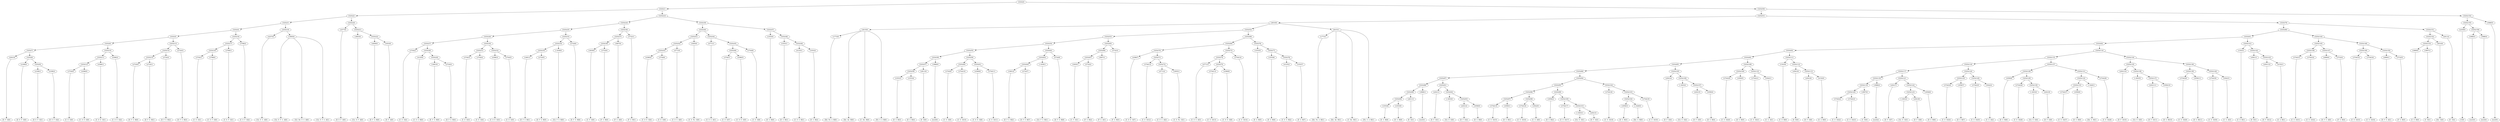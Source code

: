 digraph sample{
"L2041(0)"->"[D  F  G](0)"
"L2186(0)"->"[D  E  F  G](0)"
"L2186(1)"->"[D  E  F  G](1)"
"L2186(2)"->"[D  E  F  G](2)"
"L5252(9)"->"L2186(1)"
"L5252(9)"->"L2186(2)"
"L5252(8)"->"L2186(0)"
"L5252(8)"->"L5252(9)"
"L5252(7)"->"L2041(0)"
"L5252(7)"->"L5252(8)"
"L3744(0)"->"[C  E  G](0)"
"L4386(0)"->"[C  D  E  G](0)"
"L5252(12)"->"L3744(0)"
"L5252(12)"->"L4386(0)"
"L4386(1)"->"[C  D  E  G](1)"
"L5252(11)"->"L5252(12)"
"L5252(11)"->"L4386(1)"
"L4386(2)"->"[C  D  E  G](2)"
"L5252(10)"->"L5252(11)"
"L5252(10)"->"L4386(2)"
"L5252(6)"->"L5252(7)"
"L5252(6)"->"L5252(10)"
"L2724(0)"->"[D  F  G  B](0)"
"L2724(1)"->"[D  F  G  B](1)"
"L5252(15)"->"L2724(0)"
"L5252(15)"->"L2724(1)"
"L2724(2)"->"[D  F  G  B](2)"
"L5252(14)"->"L5252(15)"
"L5252(14)"->"L2724(2)"
"L2724(3)"->"[D  F  G  B](3)"
"L5252(13)"->"L5252(14)"
"L5252(13)"->"L2724(3)"
"L5252(5)"->"L5252(6)"
"L5252(5)"->"L5252(13)"
"L3744(1)"->"[C  E  G](1)"
"L3788(0)"->"[C  E  F  G](0)"
"L5252(18)"->"L3744(1)"
"L5252(18)"->"L3788(0)"
"L3788(1)"->"[C  E  F  G](1)"
"L5252(17)"->"L5252(18)"
"L5252(17)"->"L3788(1)"
"L3788(2)"->"[C  E  F  G](2)"
"L5252(16)"->"L5252(17)"
"L5252(16)"->"L3788(2)"
"L5252(4)"->"L5252(5)"
"L5252(4)"->"L5252(16)"
"L4257(0)"->"[Cis  E  G  A](0)"
"L1965(0)"->"[Cis  E  F  G  A](0)"
"L1965(0)"->"[Cis  Dis  E  G  A](0)"
"L1965(0)"->"[Cis  E  F  G  A](1)"
"L5252(19)"->"L4257(0)"
"L5252(19)"->"L1965(0)"
"L5252(3)"->"L5252(4)"
"L5252(3)"->"L5252(19)"
"L2577(0)"->"[D  E  F  A](0)"
"L3863(0)"->"[Cis  D  F  A](0)"
"L4009(0)"->"[D  F  A  B](0)"
"L3453(0)"->"[D  F  A](0)"
"L5252(22)"->"L4009(0)"
"L5252(22)"->"L3453(0)"
"L5252(21)"->"L3863(0)"
"L5252(21)"->"L5252(22)"
"L5252(20)"->"L2577(0)"
"L5252(20)"->"L5252(21)"
"L5252(2)"->"L5252(3)"
"L5252(2)"->"L5252(20)"
"L3744(2)"->"[C  E  G](2)"
"L4125(0)"->"[C  E  G  B](0)"
"L3481(0)"->"[E  F  G  B](0)"
"L2724(4)"->"[D  F  G  B](4)"
"L5252(29)"->"L3481(0)"
"L5252(29)"->"L2724(4)"
"L5252(28)"->"L4125(0)"
"L5252(28)"->"L5252(29)"
"L5252(27)"->"L3744(2)"
"L5252(27)"->"L5252(28)"
"L3744(3)"->"[C  E  G](3)"
"L3744(4)"->"[C  E  G](4)"
"L5252(31)"->"L3744(3)"
"L5252(31)"->"L3744(4)"
"L4386(3)"->"[C  D  E  G](3)"
"L3744(5)"->"[C  E  G](5)"
"L5252(32)"->"L4386(3)"
"L5252(32)"->"L3744(5)"
"L5252(30)"->"L5252(31)"
"L5252(30)"->"L5252(32)"
"L5252(26)"->"L5252(27)"
"L5252(26)"->"L5252(30)"
"L3481(1)"->"[E  F  G  B](1)"
"L2724(5)"->"[D  F  G  B](5)"
"L5252(35)"->"L3481(1)"
"L5252(35)"->"L2724(5)"
"L-1639(0)"->"[Cis  F  G  B](0)"
"L5252(34)"->"L5252(35)"
"L5252(34)"->"L-1639(0)"
"L2724(6)"->"[D  F  G  B](6)"
"L5252(33)"->"L5252(34)"
"L5252(33)"->"L2724(6)"
"L5252(25)"->"L5252(26)"
"L5252(25)"->"L5252(33)"
"L3630(0)"->"[C  F  G](0)"
"L3732(0)"->"[F  G  B](0)"
"L5252(38)"->"L3630(0)"
"L5252(38)"->"L3732(0)"
"L3807(0)"->"[F  G  A](0)"
"L5252(37)"->"L5252(38)"
"L5252(37)"->"L3807(0)"
"L3732(1)"->"[F  G  B](1)"
"L5252(36)"->"L5252(37)"
"L5252(36)"->"L3732(1)"
"L5252(24)"->"L5252(25)"
"L5252(24)"->"L5252(36)"
"L4386(4)"->"[C  D  E  G](4)"
"L3744(6)"->"[C  E  G](6)"
"L5252(43)"->"L4386(4)"
"L5252(43)"->"L3744(6)"
"L4771(0)"->"[C  E  G  A](0)"
"L5252(42)"->"L5252(43)"
"L5252(42)"->"L4771(0)"
"L3005(0)"->"[C  E  Fis  G](0)"
"L5252(41)"->"L5252(42)"
"L5252(41)"->"L3005(0)"
"L4771(1)"->"[C  E  G  A](1)"
"L3744(7)"->"[C  E  G](7)"
"L4386(5)"->"[C  D  E  G](5)"
"L5252(46)"->"L3744(7)"
"L5252(46)"->"L4386(5)"
"L3744(8)"->"[C  E  G](8)"
"L5252(45)"->"L5252(46)"
"L5252(45)"->"L3744(8)"
"L5252(44)"->"L4771(1)"
"L5252(44)"->"L5252(45)"
"L5252(40)"->"L5252(41)"
"L5252(40)"->"L5252(44)"
"L3353(0)"->"[E  G  B](0)"
"L3353(1)"->"[E  G  B](1)"
"L4125(1)"->"[C  E  G  B](1)"
"L3353(2)"->"[E  G  B](2)"
"L5252(49)"->"L4125(1)"
"L5252(49)"->"L3353(2)"
"L5252(48)"->"L3353(1)"
"L5252(48)"->"L5252(49)"
"L5252(47)"->"L3353(0)"
"L5252(47)"->"L5252(48)"
"L5252(39)"->"L5252(40)"
"L5252(39)"->"L5252(47)"
"L5252(23)"->"L5252(24)"
"L5252(23)"->"L5252(39)"
"L5252(1)"->"L5252(2)"
"L5252(1)"->"L5252(23)"
"L1773(0)"->"[Dis  Fis  A  B](0)"
"L4015(0)"->"[Dis  Ais  B](0)"
"L4015(0)"->"[C  Dis  B](0)"
"L4015(0)"->"L1773(0)"
"L4015(0)"->"[Fis  G  A  B](0)"
"L3353(3)"->"[E  G  B](3)"
"L3353(4)"->"[E  G  B](4)"
"L5252(58)"->"L3353(3)"
"L5252(58)"->"L3353(4)"
"L2811(0)"->"[E  G](0)"
"L5252(57)"->"L5252(58)"
"L5252(57)"->"L2811(0)"
"L3988(0)"->"[rest](0)"
"L5252(56)"->"L5252(57)"
"L5252(56)"->"L3988(0)"
"L3744(9)"->"[C  E  G](9)"
"L3744(10)"->"[C  E  G](10)"
"L5252(60)"->"L3744(9)"
"L5252(60)"->"L3744(10)"
"L4386(6)"->"[C  D  E  G](6)"
"L3744(11)"->"[C  E  G](11)"
"L5252(61)"->"L4386(6)"
"L5252(61)"->"L3744(11)"
"L5252(59)"->"L5252(60)"
"L5252(59)"->"L5252(61)"
"L5252(55)"->"L5252(56)"
"L5252(55)"->"L5252(59)"
"L3481(2)"->"[E  F  G  B](2)"
"L2724(7)"->"[D  F  G  B](7)"
"L5252(64)"->"L3481(2)"
"L5252(64)"->"L2724(7)"
"L-1639(1)"->"[Cis  F  G  B](1)"
"L5252(63)"->"L5252(64)"
"L5252(63)"->"L-1639(1)"
"L2724(8)"->"[D  F  G  B](8)"
"L5252(62)"->"L5252(63)"
"L5252(62)"->"L2724(8)"
"L5252(54)"->"L5252(55)"
"L5252(54)"->"L5252(62)"
"L3630(1)"->"[C  F  G](1)"
"L3732(2)"->"[F  G  B](2)"
"L5252(67)"->"L3630(1)"
"L5252(67)"->"L3732(2)"
"L3807(1)"->"[F  G  A](1)"
"L5252(66)"->"L5252(67)"
"L5252(66)"->"L3807(1)"
"L3732(3)"->"[F  G  B](3)"
"L5252(65)"->"L5252(66)"
"L5252(65)"->"L3732(3)"
"L5252(53)"->"L5252(54)"
"L5252(53)"->"L5252(65)"
"L4386(7)"->"[C  D  E  G](7)"
"L3744(12)"->"[C  E  G](12)"
"L4771(2)"->"[C  E  G  A](2)"
"L3005(1)"->"[C  E  Fis  G](1)"
"L5252(72)"->"L4771(2)"
"L5252(72)"->"L3005(1)"
"L5252(71)"->"L3744(12)"
"L5252(71)"->"L5252(72)"
"L5252(70)"->"L4386(7)"
"L5252(70)"->"L5252(71)"
"L4771(3)"->"[C  E  G  A](3)"
"L3744(13)"->"[C  E  G](13)"
"L4386(8)"->"[C  D  E  G](8)"
"L5252(75)"->"L3744(13)"
"L5252(75)"->"L4386(8)"
"L5252(74)"->"L4771(3)"
"L5252(74)"->"L5252(75)"
"L3744(14)"->"[C  E  G](14)"
"L5252(73)"->"L5252(74)"
"L5252(73)"->"L3744(14)"
"L5252(69)"->"L5252(70)"
"L5252(69)"->"L5252(73)"
"L3353(5)"->"[E  G  B](5)"
"L3353(6)"->"[E  G  B](6)"
"L4125(2)"->"[C  E  G  B](2)"
"L3353(7)"->"[E  G  B](7)"
"L5252(78)"->"L4125(2)"
"L5252(78)"->"L3353(7)"
"L5252(77)"->"L3353(6)"
"L5252(77)"->"L5252(78)"
"L5252(76)"->"L3353(5)"
"L5252(76)"->"L5252(77)"
"L5252(68)"->"L5252(69)"
"L5252(68)"->"L5252(76)"
"L5252(52)"->"L5252(53)"
"L5252(52)"->"L5252(68)"
"L1773(1)"->"[Dis  Fis  A  B](1)"
"L4015(1)"->"[Dis  Ais  B](1)"
"L4015(1)"->"[C  Dis  B](1)"
"L4015(1)"->"L1773(1)"
"L4015(1)"->"[Fis  G  A  B](1)"
"L4910(0)"->"L4015(0)"
"L4910(0)"->"L5252(52)"
"L4910(0)"->"L4015(1)"
"L3353(8)"->"[E  G  B](8)"
"L3353(9)"->"[E  G  B](9)"
"L5252(90)"->"L3353(8)"
"L5252(90)"->"L3353(9)"
"L2811(1)"->"[E  G](1)"
"L5252(89)"->"L5252(90)"
"L5252(89)"->"L2811(1)"
"L3988(1)"->"[rest](1)"
"L5252(88)"->"L5252(89)"
"L5252(88)"->"L3988(1)"
"L2041(1)"->"[D  F  G](1)"
"L-1603(0)"->"[Cis  E  G](0)"
"L2041(2)"->"[D  F  G](2)"
"L3056(0)"->"[D  G  B](0)"
"L5252(93)"->"L2041(2)"
"L5252(93)"->"L3056(0)"
"L5252(92)"->"L-1603(0)"
"L5252(92)"->"L5252(93)"
"L5252(91)"->"L2041(1)"
"L5252(91)"->"L5252(92)"
"L5252(87)"->"L5252(88)"
"L5252(87)"->"L5252(91)"
"L3744(15)"->"[C  E  G](15)"
"L3056(1)"->"[D  G  B](1)"
"L5252(97)"->"L3744(15)"
"L5252(97)"->"L3056(1)"
"L3744(16)"->"[C  E  G](16)"
"L3042(0)"->"[C  G  A](0)"
"L5252(98)"->"L3744(16)"
"L5252(98)"->"L3042(0)"
"L5252(96)"->"L5252(97)"
"L5252(96)"->"L5252(98)"
"L3056(2)"->"[D  G  B](2)"
"L3744(17)"->"[C  E  G](17)"
"L-1603(1)"->"[Cis  E  G](1)"
"L2041(3)"->"[D  F  G](3)"
"L5252(101)"->"L-1603(1)"
"L5252(101)"->"L2041(3)"
"L5252(100)"->"L3744(17)"
"L5252(100)"->"L5252(101)"
"L5252(99)"->"L3056(2)"
"L5252(99)"->"L5252(100)"
"L5252(95)"->"L5252(96)"
"L5252(95)"->"L5252(99)"
"L3744(18)"->"[C  E  G](18)"
"L3056(3)"->"[D  G  B](3)"
"L-1626(0)"->"[Dis  G  B](0)"
"L5252(104)"->"L3056(3)"
"L5252(104)"->"L-1626(0)"
"L3744(19)"->"[C  E  G](19)"
"L5252(103)"->"L5252(104)"
"L5252(103)"->"L3744(19)"
"L5252(102)"->"L3744(18)"
"L5252(102)"->"L5252(103)"
"L5252(94)"->"L5252(95)"
"L5252(94)"->"L5252(102)"
"L5252(86)"->"L5252(87)"
"L5252(86)"->"L5252(94)"
"L2041(4)"->"[D  F  G](4)"
"L-1603(2)"->"[Cis  E  G](2)"
"L2041(5)"->"[D  F  G](5)"
"L3056(4)"->"[D  G  B](4)"
"L5252(107)"->"L2041(5)"
"L5252(107)"->"L3056(4)"
"L5252(106)"->"L-1603(2)"
"L5252(106)"->"L5252(107)"
"L5252(105)"->"L2041(4)"
"L5252(105)"->"L5252(106)"
"L5252(85)"->"L5252(86)"
"L5252(85)"->"L5252(105)"
"L3744(20)"->"[C  E  G](20)"
"L3056(5)"->"[D  G  B](5)"
"L5252(109)"->"L3744(20)"
"L5252(109)"->"L3056(5)"
"L3744(21)"->"[C  E  G](21)"
"L3042(1)"->"[C  G  A](1)"
"L5252(110)"->"L3744(21)"
"L5252(110)"->"L3042(1)"
"L5252(108)"->"L5252(109)"
"L5252(108)"->"L5252(110)"
"L5252(84)"->"L5252(85)"
"L5252(84)"->"L5252(108)"
"L1543(0)"->"[C  D  B](0)"
"L4561(0)"->"[D  E](0)"
"L2041(6)"->"[D  F  G](6)"
"L4152(0)"->"[G  A  B](0)"
"L5252(113)"->"L2041(6)"
"L5252(113)"->"L4152(0)"
"L5252(112)"->"L4561(0)"
"L5252(112)"->"L5252(113)"
"L5252(111)"->"L1543(0)"
"L5252(111)"->"L5252(112)"
"L5252(83)"->"L5252(84)"
"L5252(83)"->"L5252(111)"
"L3744(22)"->"[C  E  G](22)"
"L3744(23)"->"[C  E  G](23)"
"L5252(120)"->"L3744(22)"
"L5252(120)"->"L3744(23)"
"L3997(0)"->"[C  E](0)"
"L5252(119)"->"L5252(120)"
"L5252(119)"->"L3997(0)"
"L3988(2)"->"[rest](2)"
"L5252(118)"->"L5252(119)"
"L5252(118)"->"L3988(2)"
"L2041(7)"->"[D  F  G](7)"
"L-1603(3)"->"[Cis  E  G](3)"
"L2041(8)"->"[D  F  G](8)"
"L5252(123)"->"L-1603(3)"
"L5252(123)"->"L2041(8)"
"L3056(6)"->"[D  G  B](6)"
"L5252(122)"->"L5252(123)"
"L5252(122)"->"L3056(6)"
"L5252(121)"->"L2041(7)"
"L5252(121)"->"L5252(122)"
"L5252(117)"->"L5252(118)"
"L5252(117)"->"L5252(121)"
"L3744(24)"->"[C  E  G](24)"
"L3056(7)"->"[D  G  B](7)"
"L5252(125)"->"L3744(24)"
"L5252(125)"->"L3056(7)"
"L3744(25)"->"[C  E  G](25)"
"L3042(2)"->"[C  G  A](2)"
"L5252(126)"->"L3744(25)"
"L5252(126)"->"L3042(2)"
"L5252(124)"->"L5252(125)"
"L5252(124)"->"L5252(126)"
"L5252(116)"->"L5252(117)"
"L5252(116)"->"L5252(124)"
"L3056(8)"->"[D  G  B](8)"
"L3744(26)"->"[C  E  G](26)"
"L-1603(4)"->"[Cis  E  G](4)"
"L2041(9)"->"[D  F  G](9)"
"L5252(130)"->"L-1603(4)"
"L5252(130)"->"L2041(9)"
"L5252(129)"->"L3744(26)"
"L5252(129)"->"L5252(130)"
"L5252(128)"->"L3056(8)"
"L5252(128)"->"L5252(129)"
"L3744(27)"->"[C  E  G](27)"
"L3056(9)"->"[D  G  B](9)"
"L5252(133)"->"L3744(27)"
"L5252(133)"->"L3056(9)"
"L-1626(1)"->"[Dis  G  B](1)"
"L5252(132)"->"L5252(133)"
"L5252(132)"->"L-1626(1)"
"L3744(28)"->"[C  E  G](28)"
"L5252(131)"->"L5252(132)"
"L5252(131)"->"L3744(28)"
"L5252(127)"->"L5252(128)"
"L5252(127)"->"L5252(131)"
"L5252(115)"->"L5252(116)"
"L5252(115)"->"L5252(127)"
"L2041(10)"->"[D  F  G](10)"
"L-1603(5)"->"[Cis  E  G](5)"
"L2041(11)"->"[D  F  G](11)"
"L3056(10)"->"[D  G  B](10)"
"L5252(137)"->"L2041(11)"
"L5252(137)"->"L3056(10)"
"L5252(136)"->"L-1603(5)"
"L5252(136)"->"L5252(137)"
"L5252(135)"->"L2041(10)"
"L5252(135)"->"L5252(136)"
"L3744(29)"->"[C  E  G](29)"
"L3056(11)"->"[D  G  B](11)"
"L5252(139)"->"L3744(29)"
"L5252(139)"->"L3056(11)"
"L3744(30)"->"[C  E  G](30)"
"L3042(3)"->"[C  G  A](3)"
"L5252(140)"->"L3744(30)"
"L5252(140)"->"L3042(3)"
"L5252(138)"->"L5252(139)"
"L5252(138)"->"L5252(140)"
"L5252(134)"->"L5252(135)"
"L5252(134)"->"L5252(138)"
"L5252(114)"->"L5252(115)"
"L5252(114)"->"L5252(134)"
"L5252(82)"->"L5252(83)"
"L5252(82)"->"L5252(114)"
"L1543(1)"->"[C  D  B](1)"
"L4561(1)"->"[D  E](1)"
"L2041(12)"->"[D  F  G](12)"
"L4152(1)"->"[G  A  B](1)"
"L5252(143)"->"L2041(12)"
"L5252(143)"->"L4152(1)"
"L5252(142)"->"L4561(1)"
"L5252(142)"->"L5252(143)"
"L5252(141)"->"L1543(1)"
"L5252(141)"->"L5252(142)"
"L5252(81)"->"L5252(82)"
"L5252(81)"->"L5252(141)"
"L3744(31)"->"[C  E  G](31)"
"L3744(32)"->"[C  E  G](32)"
"L5252(146)"->"L3744(31)"
"L5252(146)"->"L3744(32)"
"L4999(0)"->"[D  F  G  A](0)"
"L3732(4)"->"[F  G  B](4)"
"L5252(147)"->"L4999(0)"
"L5252(147)"->"L3732(4)"
"L5252(145)"->"L5252(146)"
"L5252(145)"->"L5252(147)"
"L3744(33)"->"[C  E  G](33)"
"L3744(34)"->"[C  E  G](34)"
"L5252(149)"->"L3744(33)"
"L5252(149)"->"L3744(34)"
"L4999(1)"->"[D  F  G  A](1)"
"L3732(5)"->"[F  G  B](5)"
"L5252(150)"->"L4999(1)"
"L5252(150)"->"L3732(5)"
"L5252(148)"->"L5252(149)"
"L5252(148)"->"L5252(150)"
"L5252(144)"->"L5252(145)"
"L5252(144)"->"L5252(148)"
"L5252(80)"->"L5252(81)"
"L5252(80)"->"L5252(144)"
"L3689(0)"->"[C  E  B](0)"
"L3997(1)"->"[C  E](1)"
"L5252(153)"->"L3689(0)"
"L5252(153)"->"L3997(1)"
"L4914(0)"->"[Dis  G](0)"
"L5252(152)"->"L5252(153)"
"L5252(152)"->"L4914(0)"
"L2811(2)"->"[E  G](2)"
"L5252(151)"->"L5252(152)"
"L5252(151)"->"L2811(2)"
"L5252(79)"->"L5252(80)"
"L5252(79)"->"L5252(151)"
"L5252(51)"->"L4910(0)"
"L5252(51)"->"L5252(79)"
"L2439(0)"->"[C](0)"
"L3988(3)"->"[rest](3)"
"L3988(4)"->"[rest](4)"
"L5252(156)"->"L3988(3)"
"L5252(156)"->"L3988(4)"
"L5252(155)"->"L2439(0)"
"L5252(155)"->"L5252(156)"
"L3988(5)"->"[rest](5)"
"L5252(154)"->"L5252(155)"
"L5252(154)"->"L3988(5)"
"L5252(50)"->"L5252(51)"
"L5252(50)"->"L5252(154)"
"L5252(0)"->"L5252(1)"
"L5252(0)"->"L5252(50)"
{rank = min; "L5252(0)"}
{rank = same; "L5252(1)"; "L5252(50)";}
{rank = same; "L5252(2)"; "L5252(23)"; "L5252(51)"; "L5252(154)";}
{rank = same; "L5252(3)"; "L5252(20)"; "L5252(24)"; "L5252(39)"; "L4910(0)"; "L5252(79)"; "L5252(155)"; "L3988(5)";}
{rank = same; "L5252(4)"; "L5252(19)"; "L2577(0)"; "L5252(21)"; "L5252(25)"; "L5252(36)"; "L5252(40)"; "L5252(47)"; "L4015(0)"; "L5252(52)"; "L4015(1)"; "L5252(80)"; "L5252(151)"; "L2439(0)"; "L5252(156)";}
{rank = same; "L5252(5)"; "L5252(16)"; "L4257(0)"; "L1965(0)"; "L3863(0)"; "L5252(22)"; "L5252(26)"; "L5252(33)"; "L5252(37)"; "L3732(1)"; "L5252(41)"; "L5252(44)"; "L3353(0)"; "L5252(48)"; "L1773(0)"; "L5252(53)"; "L5252(68)"; "L1773(1)"; "L5252(81)"; "L5252(144)"; "L5252(152)"; "L2811(2)"; "L3988(3)"; "L3988(4)";}
{rank = same; "L5252(6)"; "L5252(13)"; "L5252(17)"; "L3788(2)"; "L4009(0)"; "L3453(0)"; "L5252(27)"; "L5252(30)"; "L5252(34)"; "L2724(6)"; "L5252(38)"; "L3807(0)"; "L5252(42)"; "L3005(0)"; "L4771(1)"; "L5252(45)"; "L3353(1)"; "L5252(49)"; "L5252(54)"; "L5252(65)"; "L5252(69)"; "L5252(76)"; "L5252(82)"; "L5252(141)"; "L5252(145)"; "L5252(148)"; "L5252(153)"; "L4914(0)";}
{rank = same; "L5252(7)"; "L5252(10)"; "L5252(14)"; "L2724(3)"; "L5252(18)"; "L3788(1)"; "L3744(2)"; "L5252(28)"; "L5252(31)"; "L5252(32)"; "L5252(35)"; "L-1639(0)"; "L3630(0)"; "L3732(0)"; "L5252(43)"; "L4771(0)"; "L5252(46)"; "L3744(8)"; "L4125(1)"; "L3353(2)"; "L5252(55)"; "L5252(62)"; "L5252(66)"; "L3732(3)"; "L5252(70)"; "L5252(73)"; "L3353(5)"; "L5252(77)"; "L5252(83)"; "L5252(114)"; "L1543(1)"; "L5252(142)"; "L5252(146)"; "L5252(147)"; "L5252(149)"; "L5252(150)"; "L3689(0)"; "L3997(1)";}
{rank = same; "L2041(0)"; "L5252(8)"; "L5252(11)"; "L4386(2)"; "L5252(15)"; "L2724(2)"; "L3744(1)"; "L3788(0)"; "L4125(0)"; "L5252(29)"; "L3744(3)"; "L3744(4)"; "L4386(3)"; "L3744(5)"; "L3481(1)"; "L2724(5)"; "L4386(4)"; "L3744(6)"; "L3744(7)"; "L4386(5)"; "L5252(56)"; "L5252(59)"; "L5252(63)"; "L2724(8)"; "L5252(67)"; "L3807(1)"; "L4386(7)"; "L5252(71)"; "L5252(74)"; "L3744(14)"; "L3353(6)"; "L5252(78)"; "L5252(84)"; "L5252(111)"; "L5252(115)"; "L5252(134)"; "L4561(1)"; "L5252(143)"; "L3744(31)"; "L3744(32)"; "L4999(0)"; "L3732(4)"; "L3744(33)"; "L3744(34)"; "L4999(1)"; "L3732(5)";}
{rank = same; "L2186(0)"; "L5252(9)"; "L5252(12)"; "L4386(1)"; "L2724(0)"; "L2724(1)"; "L3481(0)"; "L2724(4)"; "L5252(57)"; "L3988(0)"; "L5252(60)"; "L5252(61)"; "L5252(64)"; "L-1639(1)"; "L3630(1)"; "L3732(2)"; "L3744(12)"; "L5252(72)"; "L4771(3)"; "L5252(75)"; "L4125(2)"; "L3353(7)"; "L5252(85)"; "L5252(108)"; "L1543(0)"; "L5252(112)"; "L5252(116)"; "L5252(127)"; "L5252(135)"; "L5252(138)"; "L2041(12)"; "L4152(1)";}
{rank = same; "L2186(1)"; "L2186(2)"; "L3744(0)"; "L4386(0)"; "L5252(58)"; "L2811(0)"; "L3744(9)"; "L3744(10)"; "L4386(6)"; "L3744(11)"; "L3481(2)"; "L2724(7)"; "L4771(2)"; "L3005(1)"; "L3744(13)"; "L4386(8)"; "L5252(86)"; "L5252(105)"; "L5252(109)"; "L5252(110)"; "L4561(0)"; "L5252(113)"; "L5252(117)"; "L5252(124)"; "L5252(128)"; "L5252(131)"; "L2041(10)"; "L5252(136)"; "L5252(139)"; "L5252(140)";}
{rank = same; "L3353(3)"; "L3353(4)"; "L5252(87)"; "L5252(94)"; "L2041(4)"; "L5252(106)"; "L3744(20)"; "L3056(5)"; "L3744(21)"; "L3042(1)"; "L2041(6)"; "L4152(0)"; "L5252(118)"; "L5252(121)"; "L5252(125)"; "L5252(126)"; "L3056(8)"; "L5252(129)"; "L5252(132)"; "L3744(28)"; "L-1603(5)"; "L5252(137)"; "L3744(29)"; "L3056(11)"; "L3744(30)"; "L3042(3)";}
{rank = same; "L5252(88)"; "L5252(91)"; "L5252(95)"; "L5252(102)"; "L-1603(2)"; "L5252(107)"; "L5252(119)"; "L3988(2)"; "L2041(7)"; "L5252(122)"; "L3744(24)"; "L3056(7)"; "L3744(25)"; "L3042(2)"; "L3744(26)"; "L5252(130)"; "L5252(133)"; "L-1626(1)"; "L2041(11)"; "L3056(10)";}
{rank = same; "L5252(89)"; "L3988(1)"; "L2041(1)"; "L5252(92)"; "L5252(96)"; "L5252(99)"; "L3744(18)"; "L5252(103)"; "L2041(5)"; "L3056(4)"; "L5252(120)"; "L3997(0)"; "L5252(123)"; "L3056(6)"; "L-1603(4)"; "L2041(9)"; "L3744(27)"; "L3056(9)";}
{rank = same; "L5252(90)"; "L2811(1)"; "L-1603(0)"; "L5252(93)"; "L5252(97)"; "L5252(98)"; "L3056(2)"; "L5252(100)"; "L5252(104)"; "L3744(19)"; "L3744(22)"; "L3744(23)"; "L-1603(3)"; "L2041(8)";}
{rank = same; "L3353(8)"; "L3353(9)"; "L2041(2)"; "L3056(0)"; "L3744(15)"; "L3056(1)"; "L3744(16)"; "L3042(0)"; "L3744(17)"; "L5252(101)"; "L3056(3)"; "L-1626(0)";}
{rank = same; "L-1603(1)"; "L2041(3)";}
{rank = max; "[C  D  B](0)"; "[C  D  B](1)"; "[C  D  E  G](0)"; "[C  D  E  G](1)"; "[C  D  E  G](2)"; "[C  D  E  G](3)"; "[C  D  E  G](4)"; "[C  D  E  G](5)"; "[C  D  E  G](6)"; "[C  D  E  G](7)"; "[C  D  E  G](8)"; "[C  Dis  B](0)"; "[C  Dis  B](1)"; "[C  E  B](0)"; "[C  E  F  G](0)"; "[C  E  F  G](1)"; "[C  E  F  G](2)"; "[C  E  Fis  G](0)"; "[C  E  Fis  G](1)"; "[C  E  G  A](0)"; "[C  E  G  A](1)"; "[C  E  G  A](2)"; "[C  E  G  A](3)"; "[C  E  G  B](0)"; "[C  E  G  B](1)"; "[C  E  G  B](2)"; "[C  E  G](0)"; "[C  E  G](1)"; "[C  E  G](10)"; "[C  E  G](11)"; "[C  E  G](12)"; "[C  E  G](13)"; "[C  E  G](14)"; "[C  E  G](15)"; "[C  E  G](16)"; "[C  E  G](17)"; "[C  E  G](18)"; "[C  E  G](19)"; "[C  E  G](2)"; "[C  E  G](20)"; "[C  E  G](21)"; "[C  E  G](22)"; "[C  E  G](23)"; "[C  E  G](24)"; "[C  E  G](25)"; "[C  E  G](26)"; "[C  E  G](27)"; "[C  E  G](28)"; "[C  E  G](29)"; "[C  E  G](3)"; "[C  E  G](30)"; "[C  E  G](31)"; "[C  E  G](32)"; "[C  E  G](33)"; "[C  E  G](34)"; "[C  E  G](4)"; "[C  E  G](5)"; "[C  E  G](6)"; "[C  E  G](7)"; "[C  E  G](8)"; "[C  E  G](9)"; "[C  E](0)"; "[C  E](1)"; "[C  F  G](0)"; "[C  F  G](1)"; "[C  G  A](0)"; "[C  G  A](1)"; "[C  G  A](2)"; "[C  G  A](3)"; "[C](0)"; "[Cis  D  F  A](0)"; "[Cis  Dis  E  G  A](0)"; "[Cis  E  F  G  A](0)"; "[Cis  E  F  G  A](1)"; "[Cis  E  G  A](0)"; "[Cis  E  G](0)"; "[Cis  E  G](1)"; "[Cis  E  G](2)"; "[Cis  E  G](3)"; "[Cis  E  G](4)"; "[Cis  E  G](5)"; "[Cis  F  G  B](0)"; "[Cis  F  G  B](1)"; "[D  E  F  A](0)"; "[D  E  F  G](0)"; "[D  E  F  G](1)"; "[D  E  F  G](2)"; "[D  E](0)"; "[D  E](1)"; "[D  F  A  B](0)"; "[D  F  A](0)"; "[D  F  G  A](0)"; "[D  F  G  A](1)"; "[D  F  G  B](0)"; "[D  F  G  B](1)"; "[D  F  G  B](2)"; "[D  F  G  B](3)"; "[D  F  G  B](4)"; "[D  F  G  B](5)"; "[D  F  G  B](6)"; "[D  F  G  B](7)"; "[D  F  G  B](8)"; "[D  F  G](0)"; "[D  F  G](1)"; "[D  F  G](10)"; "[D  F  G](11)"; "[D  F  G](12)"; "[D  F  G](2)"; "[D  F  G](3)"; "[D  F  G](4)"; "[D  F  G](5)"; "[D  F  G](6)"; "[D  F  G](7)"; "[D  F  G](8)"; "[D  F  G](9)"; "[D  G  B](0)"; "[D  G  B](1)"; "[D  G  B](10)"; "[D  G  B](11)"; "[D  G  B](2)"; "[D  G  B](3)"; "[D  G  B](4)"; "[D  G  B](5)"; "[D  G  B](6)"; "[D  G  B](7)"; "[D  G  B](8)"; "[D  G  B](9)"; "[Dis  Ais  B](0)"; "[Dis  Ais  B](1)"; "[Dis  Fis  A  B](0)"; "[Dis  Fis  A  B](1)"; "[Dis  G  B](0)"; "[Dis  G  B](1)"; "[Dis  G](0)"; "[E  F  G  B](0)"; "[E  F  G  B](1)"; "[E  F  G  B](2)"; "[E  G  B](0)"; "[E  G  B](1)"; "[E  G  B](2)"; "[E  G  B](3)"; "[E  G  B](4)"; "[E  G  B](5)"; "[E  G  B](6)"; "[E  G  B](7)"; "[E  G  B](8)"; "[E  G  B](9)"; "[E  G](0)"; "[E  G](1)"; "[E  G](2)"; "[F  G  A](0)"; "[F  G  A](1)"; "[F  G  B](0)"; "[F  G  B](1)"; "[F  G  B](2)"; "[F  G  B](3)"; "[F  G  B](4)"; "[F  G  B](5)"; "[Fis  G  A  B](0)"; "[Fis  G  A  B](1)"; "[G  A  B](0)"; "[G  A  B](1)"; "[rest](0)"; "[rest](1)"; "[rest](2)"; "[rest](3)"; "[rest](4)"; "[rest](5)";}
}